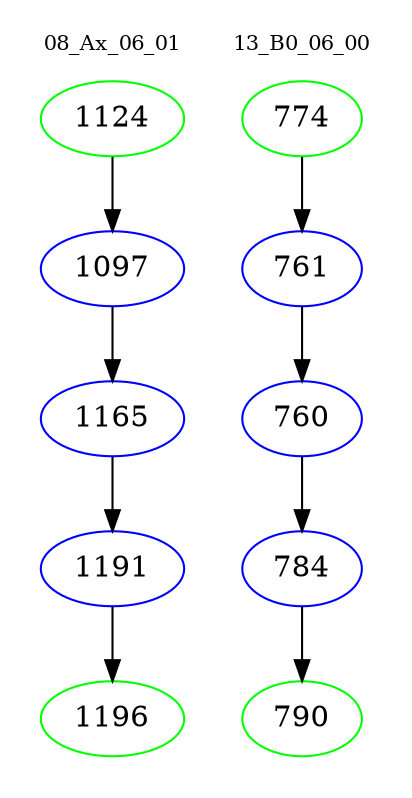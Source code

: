 digraph{
subgraph cluster_0 {
color = white
label = "08_Ax_06_01";
fontsize=10;
T0_1124 [label="1124", color="green"]
T0_1124 -> T0_1097 [color="black"]
T0_1097 [label="1097", color="blue"]
T0_1097 -> T0_1165 [color="black"]
T0_1165 [label="1165", color="blue"]
T0_1165 -> T0_1191 [color="black"]
T0_1191 [label="1191", color="blue"]
T0_1191 -> T0_1196 [color="black"]
T0_1196 [label="1196", color="green"]
}
subgraph cluster_1 {
color = white
label = "13_B0_06_00";
fontsize=10;
T1_774 [label="774", color="green"]
T1_774 -> T1_761 [color="black"]
T1_761 [label="761", color="blue"]
T1_761 -> T1_760 [color="black"]
T1_760 [label="760", color="blue"]
T1_760 -> T1_784 [color="black"]
T1_784 [label="784", color="blue"]
T1_784 -> T1_790 [color="black"]
T1_790 [label="790", color="green"]
}
}
